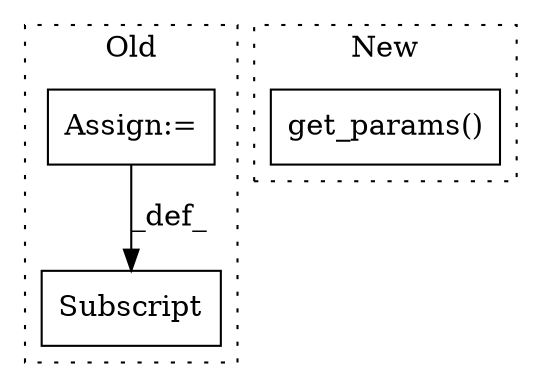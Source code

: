 digraph G {
subgraph cluster0 {
1 [label="Subscript" a="63" s="3031,0" l="17,0" shape="box"];
3 [label="Assign:=" a="68" s="3048" l="3" shape="box"];
label = "Old";
style="dotted";
}
subgraph cluster1 {
2 [label="get_params()" a="75" s="4478,4521" l="16,1" shape="box"];
label = "New";
style="dotted";
}
3 -> 1 [label="_def_"];
}